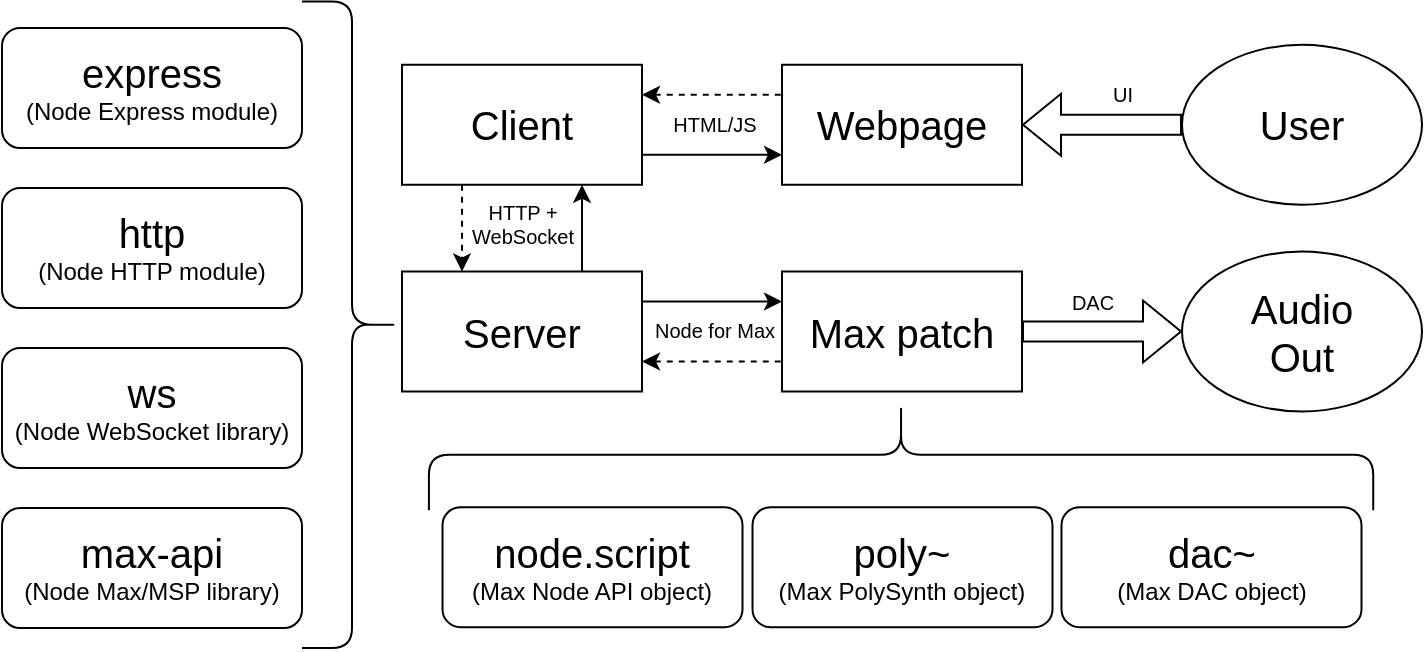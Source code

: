 <mxfile version="20.5.3" type="device"><diagram id="PpiVjiklo5V840ztPWSk" name="Page-1"><mxGraphModel dx="946" dy="534" grid="1" gridSize="10" guides="1" tooltips="1" connect="1" arrows="1" fold="1" page="1" pageScale="1" pageWidth="850" pageHeight="1100" math="0" shadow="0"><root><mxCell id="0"/><mxCell id="1" parent="0"/><mxCell id="t_luSnxE7Rbe1TrGPZGF-1" value="&lt;font style=&quot;&quot;&gt;&lt;span style=&quot;font-size: 20px;&quot;&gt;express&lt;/span&gt;&lt;br&gt;&lt;span style=&quot;&quot; id=&quot;docs-internal-guid-d033730f-7fff-fbc0-8593-1b029f5c23d0&quot;&gt;&lt;span style=&quot;font-family: Arial; background-color: transparent; font-variant-numeric: normal; font-variant-east-asian: normal; vertical-align: baseline;&quot;&gt;&lt;font style=&quot;font-size: 12px;&quot;&gt;(Node Express module)&lt;/font&gt;&lt;/span&gt;&lt;/span&gt;&lt;br&gt;&lt;/font&gt;" style="rounded=1;whiteSpace=wrap;html=1;" parent="1" vertex="1"><mxGeometry x="40" y="40" width="150" height="60" as="geometry"/></mxCell><mxCell id="t_luSnxE7Rbe1TrGPZGF-2" value="&lt;font style=&quot;&quot;&gt;&lt;span style=&quot;font-size: 20px;&quot;&gt;http&lt;/span&gt;&lt;br&gt;&lt;font style=&quot;font-size: 12px;&quot;&gt;(Node HTTP module)&lt;/font&gt;&lt;/font&gt;" style="rounded=1;whiteSpace=wrap;html=1;" parent="1" vertex="1"><mxGeometry x="40" y="120" width="150" height="60" as="geometry"/></mxCell><mxCell id="t_luSnxE7Rbe1TrGPZGF-3" value="&lt;font style=&quot;font-size: 20px;&quot;&gt;ws&lt;/font&gt;&lt;br&gt;(Node WebSocket library)" style="rounded=1;whiteSpace=wrap;html=1;" parent="1" vertex="1"><mxGeometry x="40" y="200" width="150" height="60" as="geometry"/></mxCell><mxCell id="t_luSnxE7Rbe1TrGPZGF-4" value="&lt;font style=&quot;&quot;&gt;&lt;span style=&quot;font-size: 20px;&quot;&gt;node.script&lt;/span&gt;&lt;br&gt;&lt;span style=&quot;font-size: 12px;&quot;&gt;(Max Node API object)&lt;/span&gt;&lt;br&gt;&lt;/font&gt;" style="rounded=1;whiteSpace=wrap;html=1;" parent="1" vertex="1"><mxGeometry x="260.25" y="279.59" width="150" height="60" as="geometry"/></mxCell><mxCell id="t_luSnxE7Rbe1TrGPZGF-19" value="&lt;font style=&quot;font-size: 20px;&quot;&gt;Server&lt;/font&gt;" style="whiteSpace=wrap;html=1;fontSize=12;" parent="1" vertex="1"><mxGeometry x="240" y="161.75" width="120" height="60" as="geometry"/></mxCell><mxCell id="t_luSnxE7Rbe1TrGPZGF-20" value="&lt;font style=&quot;font-size: 20px;&quot;&gt;max-api&lt;/font&gt;&lt;br&gt;(Node Max/MSP library)" style="rounded=1;whiteSpace=wrap;html=1;" parent="1" vertex="1"><mxGeometry x="40" y="280" width="150" height="60" as="geometry"/></mxCell><mxCell id="t_luSnxE7Rbe1TrGPZGF-21" value="" style="endArrow=classic;html=1;rounded=0;fontSize=20;exitX=0.75;exitY=0;exitDx=0;exitDy=0;entryX=0.75;entryY=1;entryDx=0;entryDy=0;" parent="1" source="t_luSnxE7Rbe1TrGPZGF-19" target="t_luSnxE7Rbe1TrGPZGF-22" edge="1"><mxGeometry width="50" height="50" relative="1" as="geometry"><mxPoint x="370" y="160" as="sourcePoint"/><mxPoint x="460" y="90" as="targetPoint"/></mxGeometry></mxCell><mxCell id="t_luSnxE7Rbe1TrGPZGF-22" value="&lt;font style=&quot;font-size: 20px;&quot;&gt;Client&lt;/font&gt;" style="whiteSpace=wrap;html=1;fontSize=12;" parent="1" vertex="1"><mxGeometry x="240" y="58.38" width="120" height="60" as="geometry"/></mxCell><mxCell id="81B1sBqxg2zTUqdKWXaH-1" value="" style="endArrow=classic;html=1;rounded=0;dashed=1;exitX=0.25;exitY=1;exitDx=0;exitDy=0;entryX=0.25;entryY=0;entryDx=0;entryDy=0;" edge="1" parent="1" source="t_luSnxE7Rbe1TrGPZGF-22" target="t_luSnxE7Rbe1TrGPZGF-19"><mxGeometry width="50" height="50" relative="1" as="geometry"><mxPoint x="360" y="250" as="sourcePoint"/><mxPoint x="410" y="200" as="targetPoint"/></mxGeometry></mxCell><mxCell id="81B1sBqxg2zTUqdKWXaH-2" value="" style="endArrow=none;html=1;rounded=0;fontSize=20;exitX=1;exitY=0.75;exitDx=0;exitDy=0;dashed=1;startArrow=classic;startFill=1;endFill=0;entryX=0;entryY=0.75;entryDx=0;entryDy=0;" edge="1" parent="1" source="t_luSnxE7Rbe1TrGPZGF-19" target="81B1sBqxg2zTUqdKWXaH-9"><mxGeometry width="50" height="50" relative="1" as="geometry"><mxPoint x="360" y="216.34" as="sourcePoint"/><mxPoint x="430" y="216.34" as="targetPoint"/><Array as="points"/></mxGeometry></mxCell><mxCell id="81B1sBqxg2zTUqdKWXaH-9" value="&lt;font style=&quot;font-size: 20px;&quot;&gt;Max patch&lt;br&gt;&lt;/font&gt;" style="whiteSpace=wrap;html=1;fontSize=12;" vertex="1" parent="1"><mxGeometry x="430" y="161.75" width="120" height="60" as="geometry"/></mxCell><mxCell id="81B1sBqxg2zTUqdKWXaH-10" value="" style="endArrow=none;html=1;rounded=0;fontSize=20;entryX=1;entryY=0.25;entryDx=0;entryDy=0;exitX=0;exitY=0.25;exitDx=0;exitDy=0;startArrow=classic;startFill=1;endFill=0;" edge="1" parent="1" source="81B1sBqxg2zTUqdKWXaH-9" target="t_luSnxE7Rbe1TrGPZGF-19"><mxGeometry width="50" height="50" relative="1" as="geometry"><mxPoint x="340" y="171.75" as="sourcePoint"/><mxPoint x="410" y="105" as="targetPoint"/><Array as="points"/></mxGeometry></mxCell><mxCell id="81B1sBqxg2zTUqdKWXaH-14" value="&lt;font style=&quot;font-size: 10px;&quot;&gt;DAC&lt;/font&gt;" style="text;html=1;align=center;verticalAlign=middle;resizable=0;points=[];autosize=1;strokeColor=none;fillColor=none;fontSize=10;" vertex="1" parent="1"><mxGeometry x="565" y="161.75" width="40" height="30" as="geometry"/></mxCell><mxCell id="81B1sBqxg2zTUqdKWXaH-15" value="&lt;span style=&quot;font-size: 10px;&quot;&gt;HTTP +&lt;br&gt;WebSocket&lt;/span&gt;" style="text;html=1;align=center;verticalAlign=middle;resizable=0;points=[];autosize=1;strokeColor=none;fillColor=none;fontSize=10;" vertex="1" parent="1"><mxGeometry x="265" y="118" width="70" height="40" as="geometry"/></mxCell><mxCell id="81B1sBqxg2zTUqdKWXaH-16" value="Node for Max" style="text;html=1;align=center;verticalAlign=middle;resizable=0;points=[];autosize=1;strokeColor=none;fillColor=none;fontSize=10;" vertex="1" parent="1"><mxGeometry x="356" y="175.75" width="80" height="30" as="geometry"/></mxCell><mxCell id="81B1sBqxg2zTUqdKWXaH-20" value="" style="shape=curlyBracket;whiteSpace=wrap;html=1;rounded=1;flipH=1;labelPosition=right;verticalLabelPosition=middle;align=left;verticalAlign=middle;fontSize=15;" vertex="1" parent="1"><mxGeometry x="190" y="26.75" width="50" height="323.25" as="geometry"/></mxCell><mxCell id="81B1sBqxg2zTUqdKWXaH-21" value="" style="shape=curlyBracket;whiteSpace=wrap;html=1;rounded=1;flipH=1;labelPosition=right;verticalLabelPosition=middle;align=left;verticalAlign=middle;fontSize=15;rotation=-90;" vertex="1" parent="1"><mxGeometry x="461.8" y="17.27" width="55.47" height="472.16" as="geometry"/></mxCell><mxCell id="81B1sBqxg2zTUqdKWXaH-24" value="&lt;font style=&quot;font-size: 20px;&quot;&gt;User&lt;/font&gt;" style="ellipse;whiteSpace=wrap;html=1;fontSize=12;" vertex="1" parent="1"><mxGeometry x="630" y="48.38" width="120" height="80" as="geometry"/></mxCell><mxCell id="81B1sBqxg2zTUqdKWXaH-25" value="" style="shape=flexArrow;endArrow=classic;html=1;rounded=0;fontSize=20;entryX=1;entryY=0.5;entryDx=0;entryDy=0;exitX=0;exitY=0.5;exitDx=0;exitDy=0;" edge="1" parent="1" source="81B1sBqxg2zTUqdKWXaH-24" target="81B1sBqxg2zTUqdKWXaH-28"><mxGeometry width="50" height="50" relative="1" as="geometry"><mxPoint x="580" y="270" as="sourcePoint"/><mxPoint x="510" y="88.38" as="targetPoint"/></mxGeometry></mxCell><mxCell id="81B1sBqxg2zTUqdKWXaH-26" value="&lt;span style=&quot;font-size: 10px;&quot;&gt;UI&lt;br&gt;&lt;/span&gt;" style="text;html=1;align=center;verticalAlign=middle;resizable=0;points=[];autosize=1;strokeColor=none;fillColor=none;fontSize=10;" vertex="1" parent="1"><mxGeometry x="585" y="58.38" width="30" height="30" as="geometry"/></mxCell><mxCell id="81B1sBqxg2zTUqdKWXaH-27" value="&lt;span style=&quot;font-size: 20px;&quot;&gt;Audio &lt;br&gt;Out&lt;/span&gt;" style="ellipse;whiteSpace=wrap;html=1;fontSize=12;" vertex="1" parent="1"><mxGeometry x="630" y="151.75" width="120" height="80" as="geometry"/></mxCell><mxCell id="81B1sBqxg2zTUqdKWXaH-28" value="&lt;font style=&quot;font-size: 20px;&quot;&gt;Webpage&lt;/font&gt;" style="whiteSpace=wrap;html=1;fontSize=12;" vertex="1" parent="1"><mxGeometry x="430" y="58.38" width="120" height="60" as="geometry"/></mxCell><mxCell id="81B1sBqxg2zTUqdKWXaH-31" value="" style="endArrow=none;html=1;rounded=0;fontSize=20;exitX=1;exitY=0.25;exitDx=0;exitDy=0;dashed=1;startArrow=classic;startFill=1;endFill=0;entryX=0;entryY=0.25;entryDx=0;entryDy=0;" edge="1" parent="1" source="t_luSnxE7Rbe1TrGPZGF-22" target="81B1sBqxg2zTUqdKWXaH-28"><mxGeometry width="50" height="50" relative="1" as="geometry"><mxPoint x="359" y="103.38" as="sourcePoint"/><mxPoint x="429" y="103.38" as="targetPoint"/><Array as="points"/></mxGeometry></mxCell><mxCell id="81B1sBqxg2zTUqdKWXaH-32" value="" style="endArrow=none;html=1;rounded=0;fontSize=20;exitX=0;exitY=0.75;exitDx=0;exitDy=0;startArrow=classic;startFill=1;endFill=0;entryX=1;entryY=0.75;entryDx=0;entryDy=0;" edge="1" parent="1" source="81B1sBqxg2zTUqdKWXaH-28" target="t_luSnxE7Rbe1TrGPZGF-22"><mxGeometry width="50" height="50" relative="1" as="geometry"><mxPoint x="429" y="73.38" as="sourcePoint"/><mxPoint x="380" y="80" as="targetPoint"/><Array as="points"/></mxGeometry></mxCell><mxCell id="81B1sBqxg2zTUqdKWXaH-33" value="&lt;span style=&quot;font-size: 10px;&quot;&gt;HTML/JS&lt;br&gt;&lt;/span&gt;" style="text;html=1;align=center;verticalAlign=middle;resizable=0;points=[];autosize=1;strokeColor=none;fillColor=none;fontSize=10;" vertex="1" parent="1"><mxGeometry x="361" y="73.38" width="70" height="30" as="geometry"/></mxCell><mxCell id="81B1sBqxg2zTUqdKWXaH-38" value="&lt;font style=&quot;&quot;&gt;&lt;font style=&quot;font-size: 20px;&quot;&gt;poly~&lt;/font&gt;&lt;br&gt;&lt;span style=&quot;font-size: 12px;&quot;&gt;(Max PolySynth object)&lt;/span&gt;&lt;br&gt;&lt;/font&gt;" style="rounded=1;whiteSpace=wrap;html=1;" vertex="1" parent="1"><mxGeometry x="415.25" y="279.59" width="150" height="60" as="geometry"/></mxCell><mxCell id="81B1sBqxg2zTUqdKWXaH-39" value="&lt;font style=&quot;&quot;&gt;&lt;font style=&quot;font-size: 20px;&quot;&gt;dac~&lt;/font&gt;&lt;br&gt;&lt;span style=&quot;font-size: 12px;&quot;&gt;(Max DAC object)&lt;/span&gt;&lt;br&gt;&lt;/font&gt;" style="rounded=1;whiteSpace=wrap;html=1;" vertex="1" parent="1"><mxGeometry x="569.75" y="279.59" width="150" height="60" as="geometry"/></mxCell><mxCell id="81B1sBqxg2zTUqdKWXaH-40" value="" style="shape=flexArrow;endArrow=classic;html=1;rounded=0;fontSize=20;entryX=0;entryY=0.5;entryDx=0;entryDy=0;exitX=1;exitY=0.5;exitDx=0;exitDy=0;" edge="1" parent="1" source="81B1sBqxg2zTUqdKWXaH-9" target="81B1sBqxg2zTUqdKWXaH-27"><mxGeometry width="50" height="50" relative="1" as="geometry"><mxPoint x="640" y="98.38" as="sourcePoint"/><mxPoint x="560" y="98.38" as="targetPoint"/></mxGeometry></mxCell></root></mxGraphModel></diagram></mxfile>